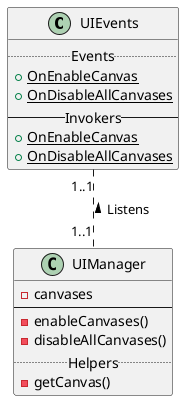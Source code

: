 @startuml uisystem
class UIEvents {
    ..Events..
    {static} +OnEnableCanvas
    {static} +OnDisableAllCanvases
    --Invokers--
    {static} +OnEnableCanvas
    {static} +OnDisableAllCanvases
}

class UIManager {
    -canvases
    ---
    -enableCanvases()
    -disableAllCanvases()
    ..Helpers..
    -getCanvas()
}

UIManager   "1..1"   .up.   "1..1"   UIEvents   : "Listens >"

@enduml
